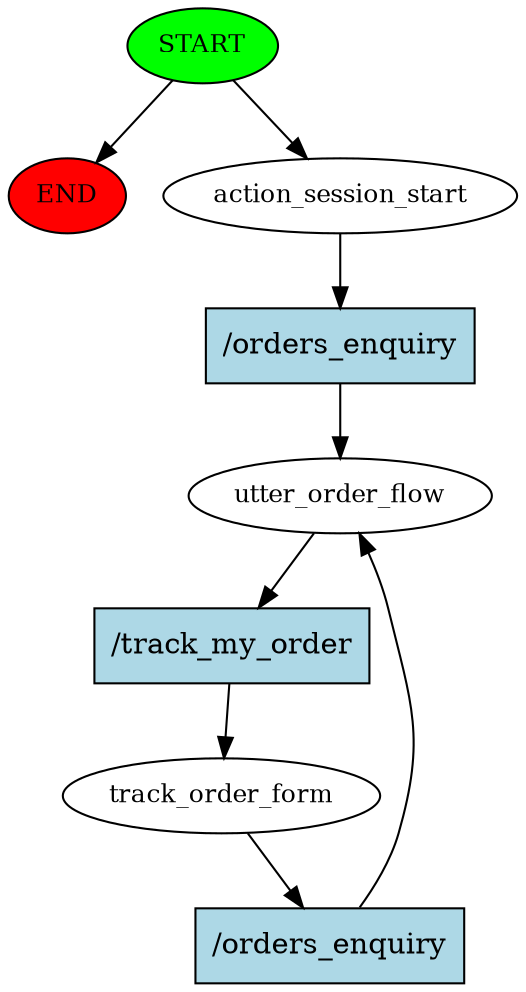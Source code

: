 digraph  {
0 [class="start active", fillcolor=green, fontsize=12, label=START, style=filled];
"-1" [class=end, fillcolor=red, fontsize=12, label=END, style=filled];
1 [class=active, fontsize=12, label=action_session_start];
2 [class=active, fontsize=12, label=utter_order_flow];
3 [class="active dashed", fontsize=12, label=track_order_form];
6 [class="intent active", fillcolor=lightblue, label="/orders_enquiry", shape=rect, style=filled];
7 [class="intent active", fillcolor=lightblue, label="/track_my_order", shape=rect, style=filled];
8 [class="intent active", fillcolor=lightblue, label="/orders_enquiry", shape=rect, style=filled];
0 -> "-1"  [class="", key=NONE, label=""];
0 -> 1  [class=active, key=NONE, label=""];
1 -> 6  [class=active, key=0];
2 -> 7  [class=active, key=0];
3 -> 8  [class=active, key=0];
6 -> 2  [class=active, key=0];
7 -> 3  [class=active, key=0];
8 -> 2  [class=active, key=0];
}
